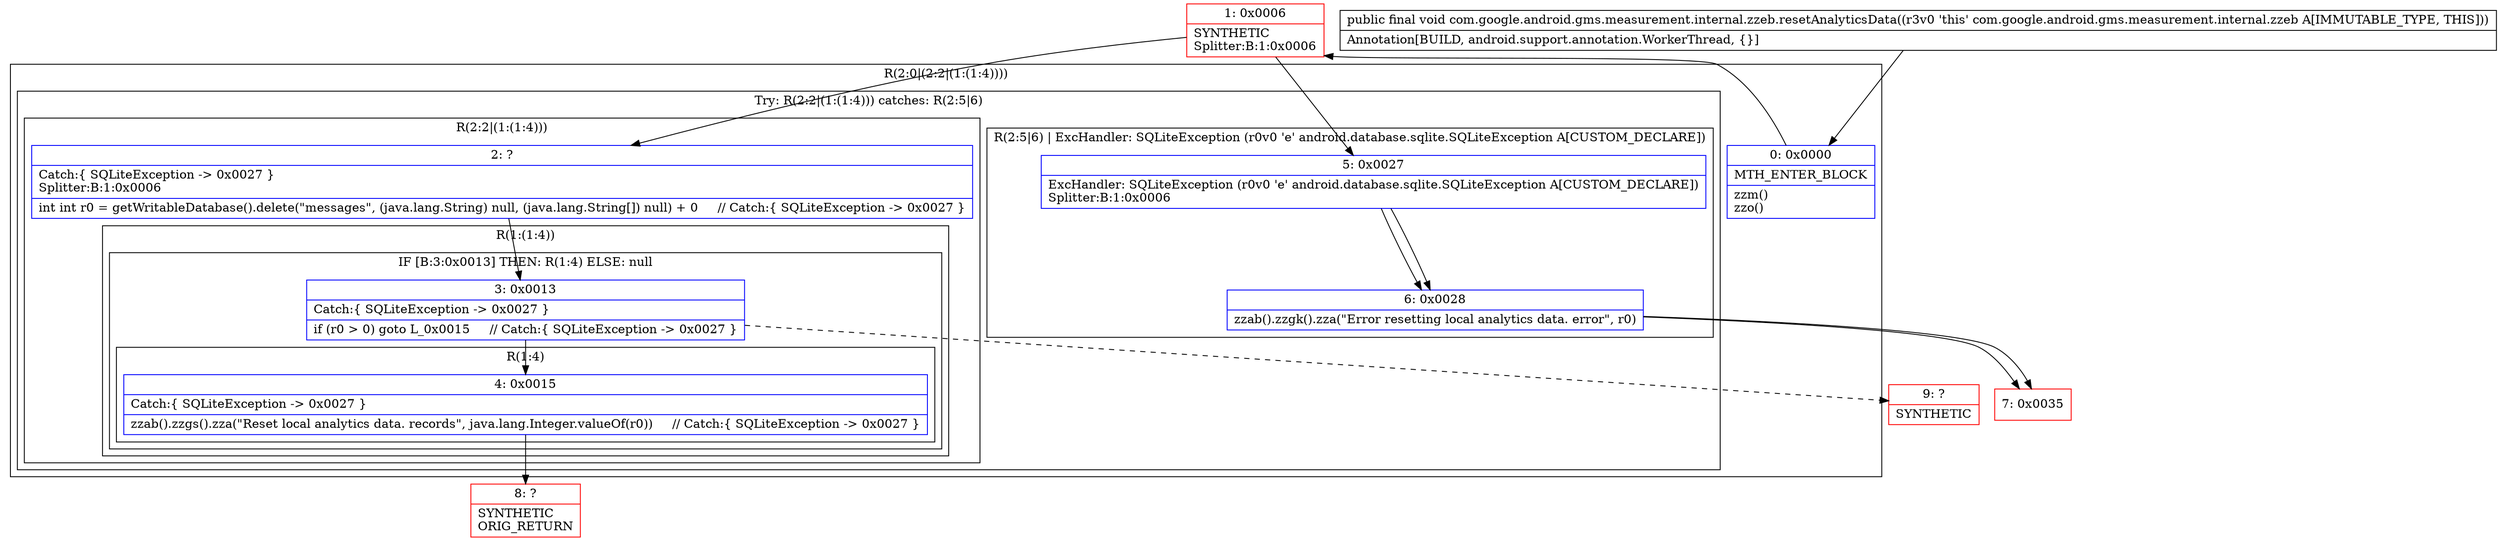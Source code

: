digraph "CFG forcom.google.android.gms.measurement.internal.zzeb.resetAnalyticsData()V" {
subgraph cluster_Region_1457963804 {
label = "R(2:0|(2:2|(1:(1:4))))";
node [shape=record,color=blue];
Node_0 [shape=record,label="{0\:\ 0x0000|MTH_ENTER_BLOCK\l|zzm()\lzzo()\l}"];
subgraph cluster_TryCatchRegion_1931343665 {
label = "Try: R(2:2|(1:(1:4))) catches: R(2:5|6)";
node [shape=record,color=blue];
subgraph cluster_Region_216880431 {
label = "R(2:2|(1:(1:4)))";
node [shape=record,color=blue];
Node_2 [shape=record,label="{2\:\ ?|Catch:\{ SQLiteException \-\> 0x0027 \}\lSplitter:B:1:0x0006\l|int int r0 = getWritableDatabase().delete(\"messages\", (java.lang.String) null, (java.lang.String[]) null) + 0     \/\/ Catch:\{ SQLiteException \-\> 0x0027 \}\l}"];
subgraph cluster_Region_140059707 {
label = "R(1:(1:4))";
node [shape=record,color=blue];
subgraph cluster_IfRegion_1625953612 {
label = "IF [B:3:0x0013] THEN: R(1:4) ELSE: null";
node [shape=record,color=blue];
Node_3 [shape=record,label="{3\:\ 0x0013|Catch:\{ SQLiteException \-\> 0x0027 \}\l|if (r0 \> 0) goto L_0x0015     \/\/ Catch:\{ SQLiteException \-\> 0x0027 \}\l}"];
subgraph cluster_Region_2032153091 {
label = "R(1:4)";
node [shape=record,color=blue];
Node_4 [shape=record,label="{4\:\ 0x0015|Catch:\{ SQLiteException \-\> 0x0027 \}\l|zzab().zzgs().zza(\"Reset local analytics data. records\", java.lang.Integer.valueOf(r0))     \/\/ Catch:\{ SQLiteException \-\> 0x0027 \}\l}"];
}
}
}
}
subgraph cluster_Region_2146643571 {
label = "R(2:5|6) | ExcHandler: SQLiteException (r0v0 'e' android.database.sqlite.SQLiteException A[CUSTOM_DECLARE])\l";
node [shape=record,color=blue];
Node_5 [shape=record,label="{5\:\ 0x0027|ExcHandler: SQLiteException (r0v0 'e' android.database.sqlite.SQLiteException A[CUSTOM_DECLARE])\lSplitter:B:1:0x0006\l}"];
Node_6 [shape=record,label="{6\:\ 0x0028|zzab().zzgk().zza(\"Error resetting local analytics data. error\", r0)\l}"];
}
}
}
subgraph cluster_Region_2146643571 {
label = "R(2:5|6) | ExcHandler: SQLiteException (r0v0 'e' android.database.sqlite.SQLiteException A[CUSTOM_DECLARE])\l";
node [shape=record,color=blue];
Node_5 [shape=record,label="{5\:\ 0x0027|ExcHandler: SQLiteException (r0v0 'e' android.database.sqlite.SQLiteException A[CUSTOM_DECLARE])\lSplitter:B:1:0x0006\l}"];
Node_6 [shape=record,label="{6\:\ 0x0028|zzab().zzgk().zza(\"Error resetting local analytics data. error\", r0)\l}"];
}
Node_1 [shape=record,color=red,label="{1\:\ 0x0006|SYNTHETIC\lSplitter:B:1:0x0006\l}"];
Node_7 [shape=record,color=red,label="{7\:\ 0x0035}"];
Node_8 [shape=record,color=red,label="{8\:\ ?|SYNTHETIC\lORIG_RETURN\l}"];
Node_9 [shape=record,color=red,label="{9\:\ ?|SYNTHETIC\l}"];
MethodNode[shape=record,label="{public final void com.google.android.gms.measurement.internal.zzeb.resetAnalyticsData((r3v0 'this' com.google.android.gms.measurement.internal.zzeb A[IMMUTABLE_TYPE, THIS]))  | Annotation[BUILD, android.support.annotation.WorkerThread, \{\}]\l}"];
MethodNode -> Node_0;
Node_0 -> Node_1;
Node_2 -> Node_3;
Node_3 -> Node_4;
Node_3 -> Node_9[style=dashed];
Node_4 -> Node_8;
Node_5 -> Node_6;
Node_6 -> Node_7;
Node_5 -> Node_6;
Node_6 -> Node_7;
Node_1 -> Node_2;
Node_1 -> Node_5;
}

